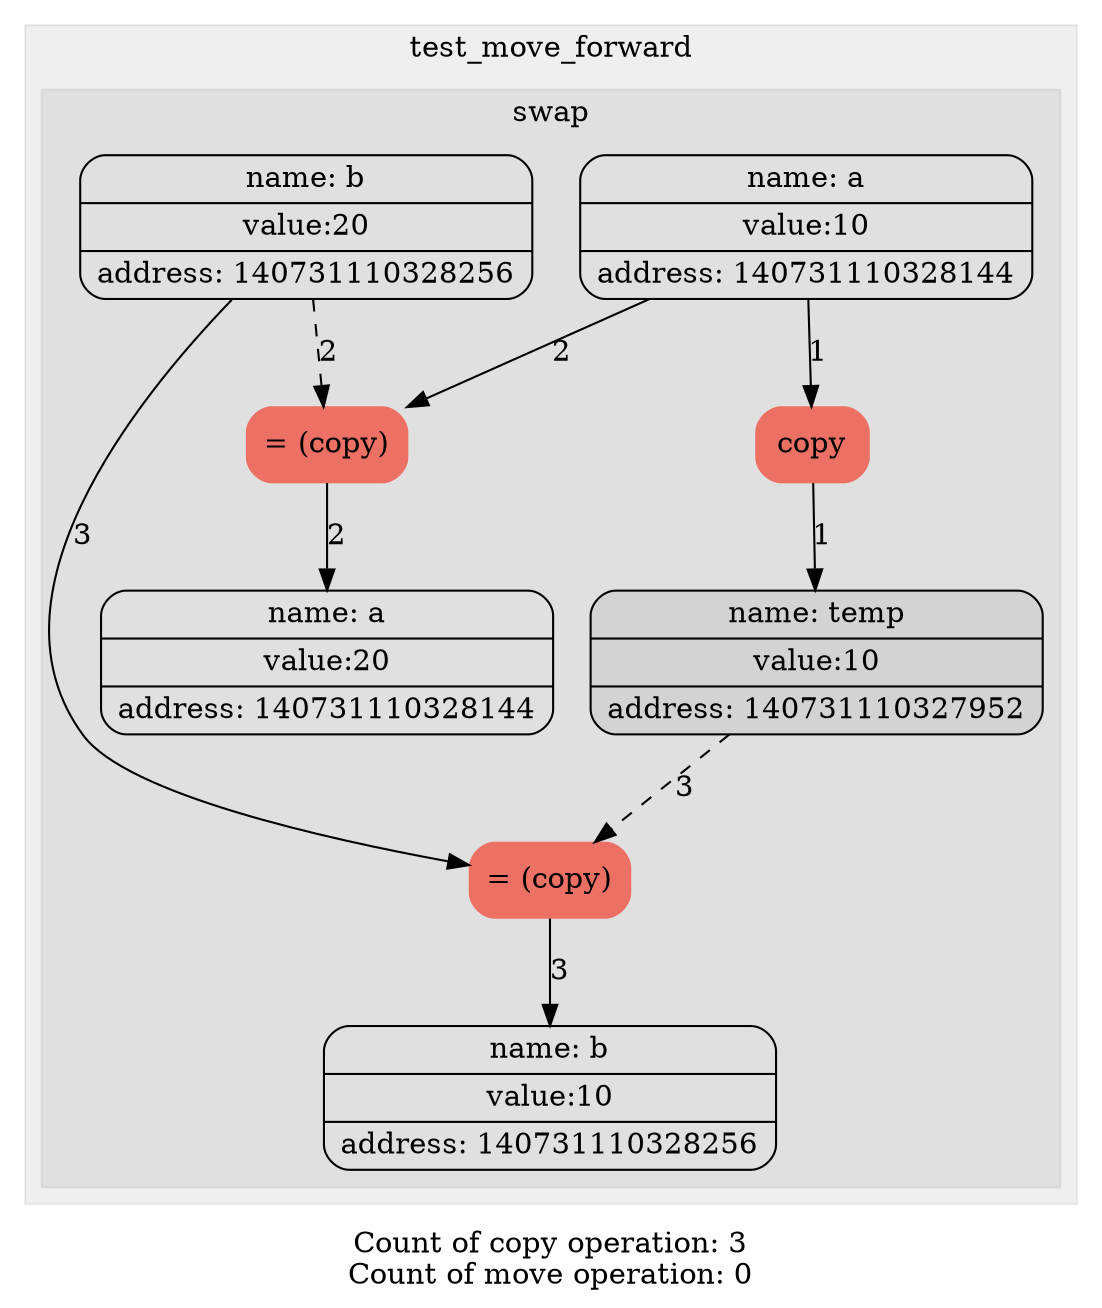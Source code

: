 digraph G{
trankdir=HR;
node[shape=Mrecord];

subgraph "cluster_0" {
label = test_move_forward;
style= filled
color = "#00000010";
1[label="{ {name: tmp0} | {value:10} | {address: 140731110328144}} " color=""style=""];
1[label="{ {name: a} | {value:10} | {address: 140731110328144}} " color=""style=""];
2[label="{ {name: tmp1} | {value:20} | {address: 140731110328256}} " color=""style=""];
2[label="{ {name: b} | {value:20} | {address: 140731110328256}} " color=""style=""];
subgraph "cluster_1" {
label = swap;
style= filled
color = "#00000010";
3[label="copy" color = "#EC7063" style = "filled"];
edge[style = "" color = ""label = "1"]1->3;
4[label="{ {name: tmp2} | {value:10} | {address: 140731110327952}} " color=""style="filled"];
edge[style = "" color = ""label = "1"]3->4;
4[label="{ {name: temp} | {value:10} | {address: 140731110327952}} " color=""style="filled"];
5[label="= (copy)" color = "#EC7063" style = "filled"];
edge[style = "" color = ""label = "2"]1->5;
edge[style = "dashed" color = ""label = "2"]2->5;
6[label="{ {name: a} | {value:20} | {address: 140731110328144}} " color=""style=""];
edge[style = "" color = ""label = "2"]5->6;
7[label="= (copy)" color = "#EC7063" style = "filled"];
edge[style = "" color = ""label = "3"]2->7;
edge[style = "dashed" color = ""label = "3"]4->7;
8[label="{ {name: b} | {value:10} | {address: 140731110328256}} " color=""style=""];
edge[style = "" color = ""label = "3"]7->8;
}
}
label="Count of copy operation: 3
Count of move operation: 0"}